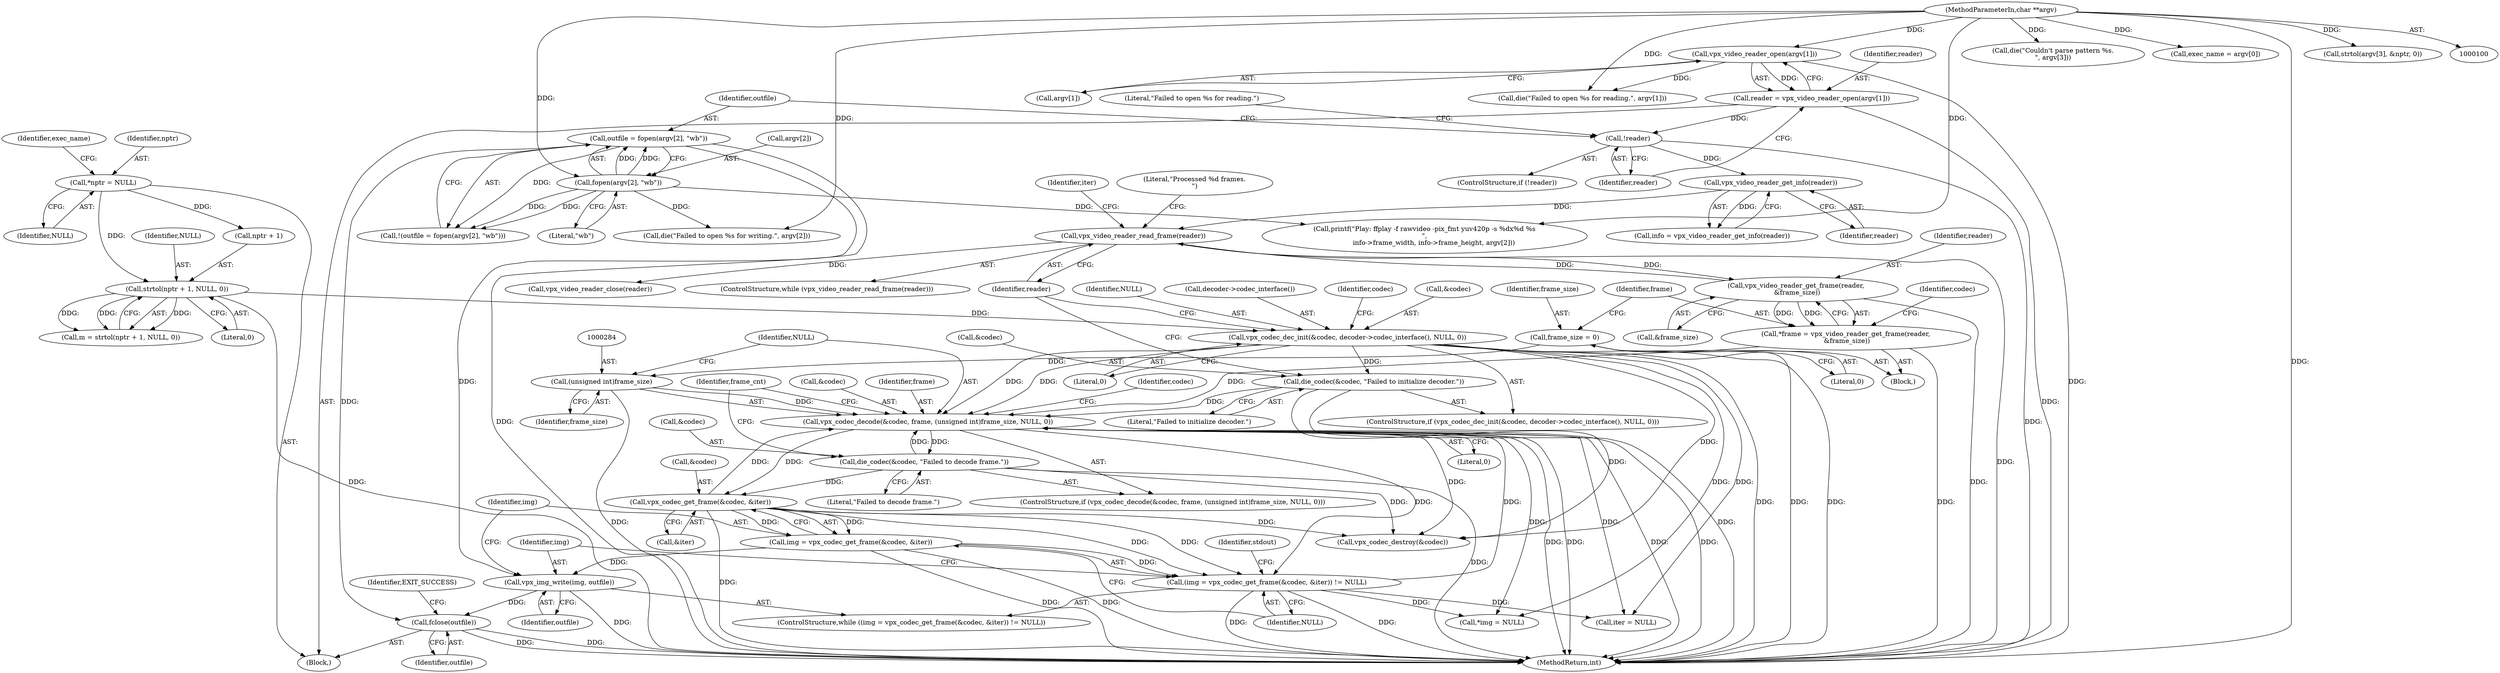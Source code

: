 digraph "0_Android_5a9753fca56f0eeb9f61e342b2fccffc364f9426_1@API" {
"1000369" [label="(Call,fclose(outfile))"];
"1000168" [label="(Call,outfile = fopen(argv[2], \"wb\"))"];
"1000170" [label="(Call,fopen(argv[2], \"wb\"))"];
"1000102" [label="(MethodParameterIn,char **argv)"];
"1000335" [label="(Call,vpx_img_write(img, outfile))"];
"1000327" [label="(Call,img = vpx_codec_get_frame(&codec, &iter))"];
"1000329" [label="(Call,vpx_codec_get_frame(&codec, &iter))"];
"1000279" [label="(Call,vpx_codec_decode(&codec, frame, (unsigned int)frame_size, NULL, 0))"];
"1000250" [label="(Call,die_codec(&codec, \"Failed to initialize decoder.\"))"];
"1000244" [label="(Call,vpx_codec_dec_init(&codec, decoder->codec_interface(), NULL, 0))"];
"1000191" [label="(Call,strtol(nptr + 1, NULL, 0))"];
"1000138" [label="(Call,*nptr = NULL)"];
"1000288" [label="(Call,die_codec(&codec, \"Failed to decode frame.\"))"];
"1000272" [label="(Call,*frame = vpx_video_reader_get_frame(reader,\n &frame_size))"];
"1000274" [label="(Call,vpx_video_reader_get_frame(reader,\n &frame_size))"];
"1000255" [label="(Call,vpx_video_reader_read_frame(reader))"];
"1000226" [label="(Call,vpx_video_reader_get_info(reader))"];
"1000159" [label="(Call,!reader)"];
"1000152" [label="(Call,reader = vpx_video_reader_open(argv[1]))"];
"1000154" [label="(Call,vpx_video_reader_open(argv[1]))"];
"1000283" [label="(Call,(unsigned int)frame_size)"];
"1000267" [label="(Call,frame_size = 0)"];
"1000326" [label="(Call,(img = vpx_codec_get_frame(&codec, &iter)) != NULL)"];
"1000334" [label="(Identifier,NULL)"];
"1000219" [label="(Call,die(\"Couldn't parse pattern %s.\n\", argv[3]))"];
"1000253" [label="(Literal,\"Failed to initialize decoder.\")"];
"1000336" [label="(Identifier,img)"];
"1000251" [label="(Call,&codec)"];
"1000243" [label="(ControlStructure,if (vpx_codec_dec_init(&codec, decoder->codec_interface(), NULL, 0)))"];
"1000293" [label="(Identifier,frame_cnt)"];
"1000325" [label="(ControlStructure,while ((img = vpx_codec_get_frame(&codec, &iter)) != NULL))"];
"1000160" [label="(Identifier,reader)"];
"1000167" [label="(Call,!(outfile = fopen(argv[2], \"wb\")))"];
"1000263" [label="(Call,*img = NULL)"];
"1000224" [label="(Call,info = vpx_video_reader_get_info(reader))"];
"1000155" [label="(Call,argv[1])"];
"1000289" [label="(Call,&codec)"];
"1000346" [label="(Literal,\"Processed %d frames.\n\")"];
"1000174" [label="(Literal,\"wb\")"];
"1000332" [label="(Call,&iter)"];
"1000272" [label="(Call,*frame = vpx_video_reader_get_frame(reader,\n &frame_size))"];
"1000138" [label="(Call,*nptr = NULL)"];
"1000285" [label="(Identifier,frame_size)"];
"1000257" [label="(Block,)"];
"1000250" [label="(Call,die_codec(&codec, \"Failed to initialize decoder.\"))"];
"1000195" [label="(Identifier,NULL)"];
"1000290" [label="(Identifier,codec)"];
"1000154" [label="(Call,vpx_video_reader_open(argv[1]))"];
"1000142" [label="(Identifier,exec_name)"];
"1000369" [label="(Call,fclose(outfile))"];
"1000291" [label="(Literal,\"Failed to decode frame.\")"];
"1000269" [label="(Literal,0)"];
"1000169" [label="(Identifier,outfile)"];
"1000283" [label="(Call,(unsigned int)frame_size)"];
"1000288" [label="(Call,die_codec(&codec, \"Failed to decode frame.\"))"];
"1000276" [label="(Call,&frame_size)"];
"1000226" [label="(Call,vpx_video_reader_get_info(reader))"];
"1000280" [label="(Call,&codec)"];
"1000287" [label="(Literal,0)"];
"1000370" [label="(Identifier,outfile)"];
"1000248" [label="(Identifier,NULL)"];
"1000275" [label="(Identifier,reader)"];
"1000259" [label="(Call,iter = NULL)"];
"1000367" [label="(Call,vpx_video_reader_close(reader))"];
"1000335" [label="(Call,vpx_img_write(img, outfile))"];
"1000255" [label="(Call,vpx_video_reader_read_frame(reader))"];
"1000274" [label="(Call,vpx_video_reader_get_frame(reader,\n &frame_size))"];
"1000267" [label="(Call,frame_size = 0)"];
"1000158" [label="(ControlStructure,if (!reader))"];
"1000254" [label="(ControlStructure,while (vpx_video_reader_read_frame(reader)))"];
"1000282" [label="(Identifier,frame)"];
"1000286" [label="(Identifier,NULL)"];
"1000244" [label="(Call,vpx_codec_dec_init(&codec, decoder->codec_interface(), NULL, 0))"];
"1000159" [label="(Call,!reader)"];
"1000162" [label="(Literal,\"Failed to open %s for reading.\")"];
"1000328" [label="(Identifier,img)"];
"1000273" [label="(Identifier,frame)"];
"1000281" [label="(Identifier,codec)"];
"1000171" [label="(Call,argv[2])"];
"1000326" [label="(Call,(img = vpx_codec_get_frame(&codec, &iter)) != NULL)"];
"1000247" [label="(Call,decoder->codec_interface())"];
"1000189" [label="(Call,m = strtol(nptr + 1, NULL, 0))"];
"1000260" [label="(Identifier,iter)"];
"1000141" [label="(Call,exec_name = argv[0])"];
"1000252" [label="(Identifier,codec)"];
"1000168" [label="(Call,outfile = fopen(argv[2], \"wb\"))"];
"1000373" [label="(MethodReturn,int)"];
"1000191" [label="(Call,strtol(nptr + 1, NULL, 0))"];
"1000227" [label="(Identifier,reader)"];
"1000344" [label="(Identifier,stdout)"];
"1000372" [label="(Identifier,EXIT_SUCCESS)"];
"1000327" [label="(Call,img = vpx_codec_get_frame(&codec, &iter))"];
"1000152" [label="(Call,reader = vpx_video_reader_open(argv[1]))"];
"1000140" [label="(Identifier,NULL)"];
"1000153" [label="(Identifier,reader)"];
"1000170" [label="(Call,fopen(argv[2], \"wb\"))"];
"1000175" [label="(Call,die(\"Failed to open %s for writing.\", argv[2]))"];
"1000139" [label="(Identifier,nptr)"];
"1000161" [label="(Call,die(\"Failed to open %s for reading.\", argv[1]))"];
"1000245" [label="(Call,&codec)"];
"1000268" [label="(Identifier,frame_size)"];
"1000349" [label="(Call,vpx_codec_destroy(&codec))"];
"1000356" [label="(Call,printf(\"Play: ffplay -f rawvideo -pix_fmt yuv420p -s %dx%d %s\n\",\n         info->frame_width, info->frame_height, argv[2]))"];
"1000103" [label="(Block,)"];
"1000256" [label="(Identifier,reader)"];
"1000102" [label="(MethodParameterIn,char **argv)"];
"1000192" [label="(Call,nptr + 1)"];
"1000196" [label="(Literal,0)"];
"1000329" [label="(Call,vpx_codec_get_frame(&codec, &iter))"];
"1000330" [label="(Call,&codec)"];
"1000278" [label="(ControlStructure,if (vpx_codec_decode(&codec, frame, (unsigned int)frame_size, NULL, 0)))"];
"1000182" [label="(Call,strtol(argv[3], &nptr, 0))"];
"1000279" [label="(Call,vpx_codec_decode(&codec, frame, (unsigned int)frame_size, NULL, 0))"];
"1000337" [label="(Identifier,outfile)"];
"1000249" [label="(Literal,0)"];
"1000369" -> "1000103"  [label="AST: "];
"1000369" -> "1000370"  [label="CFG: "];
"1000370" -> "1000369"  [label="AST: "];
"1000372" -> "1000369"  [label="CFG: "];
"1000369" -> "1000373"  [label="DDG: "];
"1000369" -> "1000373"  [label="DDG: "];
"1000168" -> "1000369"  [label="DDG: "];
"1000335" -> "1000369"  [label="DDG: "];
"1000168" -> "1000167"  [label="AST: "];
"1000168" -> "1000170"  [label="CFG: "];
"1000169" -> "1000168"  [label="AST: "];
"1000170" -> "1000168"  [label="AST: "];
"1000167" -> "1000168"  [label="CFG: "];
"1000168" -> "1000373"  [label="DDG: "];
"1000168" -> "1000167"  [label="DDG: "];
"1000170" -> "1000168"  [label="DDG: "];
"1000170" -> "1000168"  [label="DDG: "];
"1000168" -> "1000335"  [label="DDG: "];
"1000170" -> "1000174"  [label="CFG: "];
"1000171" -> "1000170"  [label="AST: "];
"1000174" -> "1000170"  [label="AST: "];
"1000170" -> "1000167"  [label="DDG: "];
"1000170" -> "1000167"  [label="DDG: "];
"1000102" -> "1000170"  [label="DDG: "];
"1000170" -> "1000175"  [label="DDG: "];
"1000170" -> "1000356"  [label="DDG: "];
"1000102" -> "1000100"  [label="AST: "];
"1000102" -> "1000373"  [label="DDG: "];
"1000102" -> "1000141"  [label="DDG: "];
"1000102" -> "1000154"  [label="DDG: "];
"1000102" -> "1000161"  [label="DDG: "];
"1000102" -> "1000175"  [label="DDG: "];
"1000102" -> "1000182"  [label="DDG: "];
"1000102" -> "1000219"  [label="DDG: "];
"1000102" -> "1000356"  [label="DDG: "];
"1000335" -> "1000325"  [label="AST: "];
"1000335" -> "1000337"  [label="CFG: "];
"1000336" -> "1000335"  [label="AST: "];
"1000337" -> "1000335"  [label="AST: "];
"1000328" -> "1000335"  [label="CFG: "];
"1000335" -> "1000373"  [label="DDG: "];
"1000327" -> "1000335"  [label="DDG: "];
"1000327" -> "1000326"  [label="AST: "];
"1000327" -> "1000329"  [label="CFG: "];
"1000328" -> "1000327"  [label="AST: "];
"1000329" -> "1000327"  [label="AST: "];
"1000334" -> "1000327"  [label="CFG: "];
"1000327" -> "1000373"  [label="DDG: "];
"1000327" -> "1000373"  [label="DDG: "];
"1000327" -> "1000326"  [label="DDG: "];
"1000329" -> "1000327"  [label="DDG: "];
"1000329" -> "1000327"  [label="DDG: "];
"1000329" -> "1000332"  [label="CFG: "];
"1000330" -> "1000329"  [label="AST: "];
"1000332" -> "1000329"  [label="AST: "];
"1000329" -> "1000373"  [label="DDG: "];
"1000329" -> "1000279"  [label="DDG: "];
"1000329" -> "1000326"  [label="DDG: "];
"1000329" -> "1000326"  [label="DDG: "];
"1000279" -> "1000329"  [label="DDG: "];
"1000288" -> "1000329"  [label="DDG: "];
"1000329" -> "1000349"  [label="DDG: "];
"1000279" -> "1000278"  [label="AST: "];
"1000279" -> "1000287"  [label="CFG: "];
"1000280" -> "1000279"  [label="AST: "];
"1000282" -> "1000279"  [label="AST: "];
"1000283" -> "1000279"  [label="AST: "];
"1000286" -> "1000279"  [label="AST: "];
"1000287" -> "1000279"  [label="AST: "];
"1000290" -> "1000279"  [label="CFG: "];
"1000293" -> "1000279"  [label="CFG: "];
"1000279" -> "1000373"  [label="DDG: "];
"1000279" -> "1000373"  [label="DDG: "];
"1000279" -> "1000373"  [label="DDG: "];
"1000279" -> "1000373"  [label="DDG: "];
"1000279" -> "1000259"  [label="DDG: "];
"1000279" -> "1000263"  [label="DDG: "];
"1000250" -> "1000279"  [label="DDG: "];
"1000288" -> "1000279"  [label="DDG: "];
"1000244" -> "1000279"  [label="DDG: "];
"1000244" -> "1000279"  [label="DDG: "];
"1000272" -> "1000279"  [label="DDG: "];
"1000283" -> "1000279"  [label="DDG: "];
"1000326" -> "1000279"  [label="DDG: "];
"1000279" -> "1000288"  [label="DDG: "];
"1000279" -> "1000326"  [label="DDG: "];
"1000279" -> "1000349"  [label="DDG: "];
"1000250" -> "1000243"  [label="AST: "];
"1000250" -> "1000253"  [label="CFG: "];
"1000251" -> "1000250"  [label="AST: "];
"1000253" -> "1000250"  [label="AST: "];
"1000256" -> "1000250"  [label="CFG: "];
"1000250" -> "1000373"  [label="DDG: "];
"1000244" -> "1000250"  [label="DDG: "];
"1000250" -> "1000349"  [label="DDG: "];
"1000244" -> "1000243"  [label="AST: "];
"1000244" -> "1000249"  [label="CFG: "];
"1000245" -> "1000244"  [label="AST: "];
"1000247" -> "1000244"  [label="AST: "];
"1000248" -> "1000244"  [label="AST: "];
"1000249" -> "1000244"  [label="AST: "];
"1000252" -> "1000244"  [label="CFG: "];
"1000256" -> "1000244"  [label="CFG: "];
"1000244" -> "1000373"  [label="DDG: "];
"1000244" -> "1000373"  [label="DDG: "];
"1000244" -> "1000373"  [label="DDG: "];
"1000191" -> "1000244"  [label="DDG: "];
"1000244" -> "1000259"  [label="DDG: "];
"1000244" -> "1000263"  [label="DDG: "];
"1000244" -> "1000349"  [label="DDG: "];
"1000191" -> "1000189"  [label="AST: "];
"1000191" -> "1000196"  [label="CFG: "];
"1000192" -> "1000191"  [label="AST: "];
"1000195" -> "1000191"  [label="AST: "];
"1000196" -> "1000191"  [label="AST: "];
"1000189" -> "1000191"  [label="CFG: "];
"1000191" -> "1000373"  [label="DDG: "];
"1000191" -> "1000189"  [label="DDG: "];
"1000191" -> "1000189"  [label="DDG: "];
"1000191" -> "1000189"  [label="DDG: "];
"1000138" -> "1000191"  [label="DDG: "];
"1000138" -> "1000103"  [label="AST: "];
"1000138" -> "1000140"  [label="CFG: "];
"1000139" -> "1000138"  [label="AST: "];
"1000140" -> "1000138"  [label="AST: "];
"1000142" -> "1000138"  [label="CFG: "];
"1000138" -> "1000192"  [label="DDG: "];
"1000288" -> "1000278"  [label="AST: "];
"1000288" -> "1000291"  [label="CFG: "];
"1000289" -> "1000288"  [label="AST: "];
"1000291" -> "1000288"  [label="AST: "];
"1000293" -> "1000288"  [label="CFG: "];
"1000288" -> "1000373"  [label="DDG: "];
"1000288" -> "1000349"  [label="DDG: "];
"1000272" -> "1000257"  [label="AST: "];
"1000272" -> "1000274"  [label="CFG: "];
"1000273" -> "1000272"  [label="AST: "];
"1000274" -> "1000272"  [label="AST: "];
"1000281" -> "1000272"  [label="CFG: "];
"1000272" -> "1000373"  [label="DDG: "];
"1000274" -> "1000272"  [label="DDG: "];
"1000274" -> "1000272"  [label="DDG: "];
"1000274" -> "1000276"  [label="CFG: "];
"1000275" -> "1000274"  [label="AST: "];
"1000276" -> "1000274"  [label="AST: "];
"1000274" -> "1000373"  [label="DDG: "];
"1000274" -> "1000255"  [label="DDG: "];
"1000255" -> "1000274"  [label="DDG: "];
"1000255" -> "1000254"  [label="AST: "];
"1000255" -> "1000256"  [label="CFG: "];
"1000256" -> "1000255"  [label="AST: "];
"1000260" -> "1000255"  [label="CFG: "];
"1000346" -> "1000255"  [label="CFG: "];
"1000255" -> "1000373"  [label="DDG: "];
"1000226" -> "1000255"  [label="DDG: "];
"1000255" -> "1000367"  [label="DDG: "];
"1000226" -> "1000224"  [label="AST: "];
"1000226" -> "1000227"  [label="CFG: "];
"1000227" -> "1000226"  [label="AST: "];
"1000224" -> "1000226"  [label="CFG: "];
"1000226" -> "1000224"  [label="DDG: "];
"1000159" -> "1000226"  [label="DDG: "];
"1000159" -> "1000158"  [label="AST: "];
"1000159" -> "1000160"  [label="CFG: "];
"1000160" -> "1000159"  [label="AST: "];
"1000162" -> "1000159"  [label="CFG: "];
"1000169" -> "1000159"  [label="CFG: "];
"1000159" -> "1000373"  [label="DDG: "];
"1000152" -> "1000159"  [label="DDG: "];
"1000152" -> "1000103"  [label="AST: "];
"1000152" -> "1000154"  [label="CFG: "];
"1000153" -> "1000152"  [label="AST: "];
"1000154" -> "1000152"  [label="AST: "];
"1000160" -> "1000152"  [label="CFG: "];
"1000152" -> "1000373"  [label="DDG: "];
"1000154" -> "1000152"  [label="DDG: "];
"1000154" -> "1000155"  [label="CFG: "];
"1000155" -> "1000154"  [label="AST: "];
"1000154" -> "1000373"  [label="DDG: "];
"1000154" -> "1000161"  [label="DDG: "];
"1000283" -> "1000285"  [label="CFG: "];
"1000284" -> "1000283"  [label="AST: "];
"1000285" -> "1000283"  [label="AST: "];
"1000286" -> "1000283"  [label="CFG: "];
"1000283" -> "1000373"  [label="DDG: "];
"1000267" -> "1000283"  [label="DDG: "];
"1000267" -> "1000257"  [label="AST: "];
"1000267" -> "1000269"  [label="CFG: "];
"1000268" -> "1000267"  [label="AST: "];
"1000269" -> "1000267"  [label="AST: "];
"1000273" -> "1000267"  [label="CFG: "];
"1000326" -> "1000325"  [label="AST: "];
"1000326" -> "1000334"  [label="CFG: "];
"1000334" -> "1000326"  [label="AST: "];
"1000336" -> "1000326"  [label="CFG: "];
"1000344" -> "1000326"  [label="CFG: "];
"1000326" -> "1000373"  [label="DDG: "];
"1000326" -> "1000373"  [label="DDG: "];
"1000326" -> "1000259"  [label="DDG: "];
"1000326" -> "1000263"  [label="DDG: "];
}

